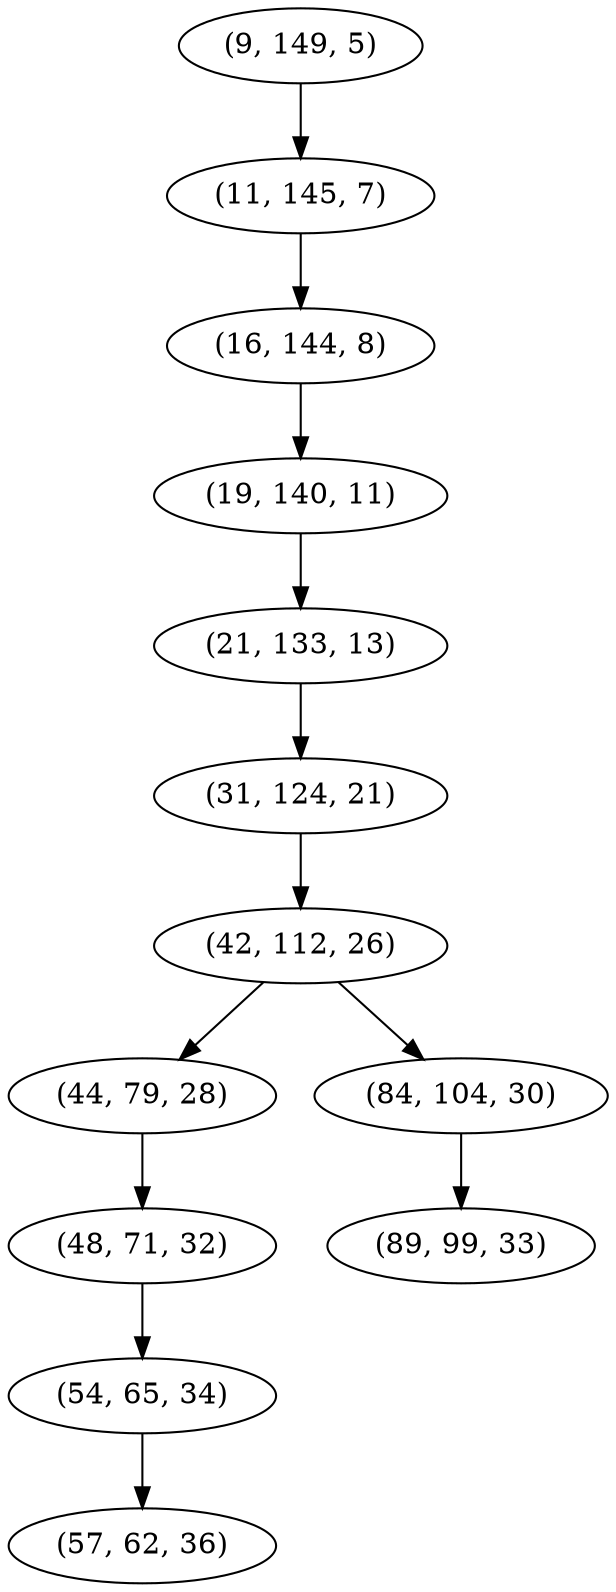 digraph tree {
    "(9, 149, 5)";
    "(11, 145, 7)";
    "(16, 144, 8)";
    "(19, 140, 11)";
    "(21, 133, 13)";
    "(31, 124, 21)";
    "(42, 112, 26)";
    "(44, 79, 28)";
    "(48, 71, 32)";
    "(54, 65, 34)";
    "(57, 62, 36)";
    "(84, 104, 30)";
    "(89, 99, 33)";
    "(9, 149, 5)" -> "(11, 145, 7)";
    "(11, 145, 7)" -> "(16, 144, 8)";
    "(16, 144, 8)" -> "(19, 140, 11)";
    "(19, 140, 11)" -> "(21, 133, 13)";
    "(21, 133, 13)" -> "(31, 124, 21)";
    "(31, 124, 21)" -> "(42, 112, 26)";
    "(42, 112, 26)" -> "(44, 79, 28)";
    "(42, 112, 26)" -> "(84, 104, 30)";
    "(44, 79, 28)" -> "(48, 71, 32)";
    "(48, 71, 32)" -> "(54, 65, 34)";
    "(54, 65, 34)" -> "(57, 62, 36)";
    "(84, 104, 30)" -> "(89, 99, 33)";
}
